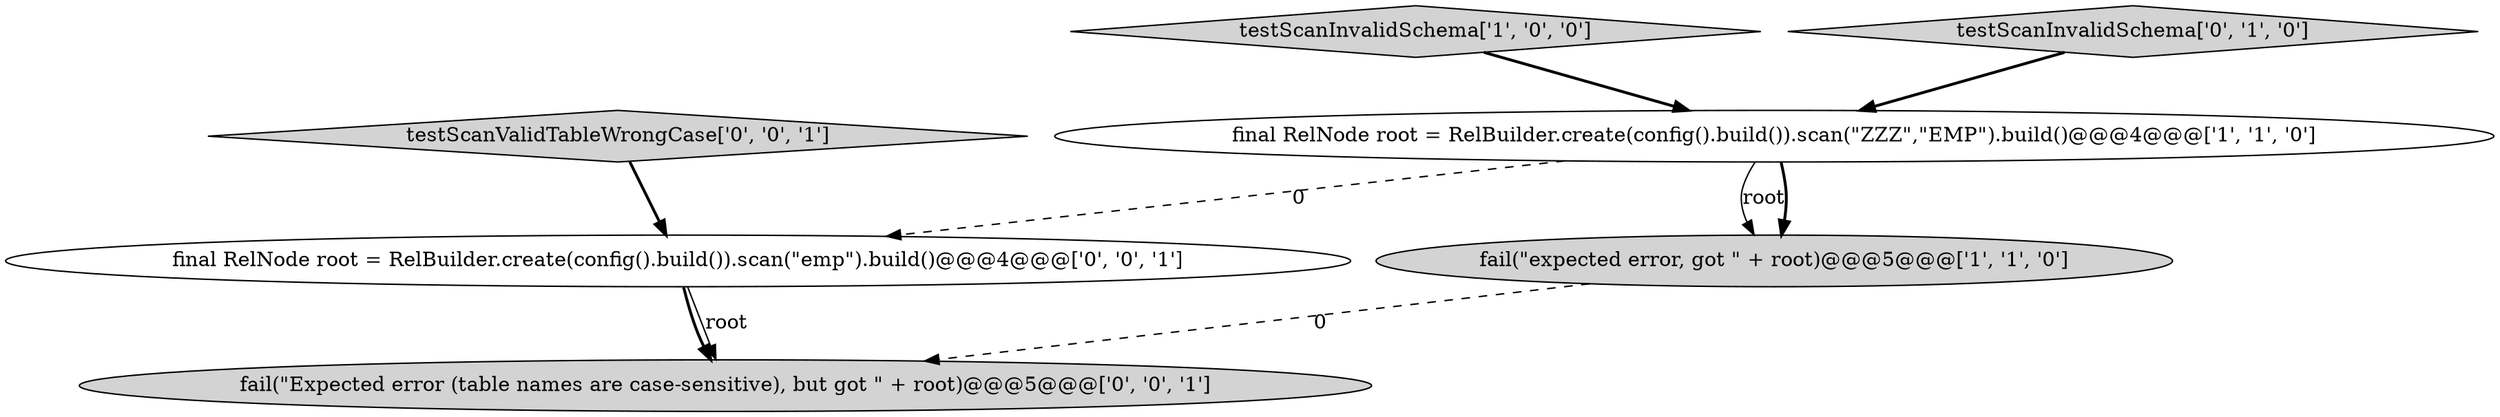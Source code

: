 digraph {
6 [style = filled, label = "fail(\"Expected error (table names are case-sensitive), but got \" + root)@@@5@@@['0', '0', '1']", fillcolor = lightgray, shape = ellipse image = "AAA0AAABBB3BBB"];
2 [style = filled, label = "final RelNode root = RelBuilder.create(config().build()).scan(\"ZZZ\",\"EMP\").build()@@@4@@@['1', '1', '0']", fillcolor = white, shape = ellipse image = "AAA0AAABBB1BBB"];
4 [style = filled, label = "testScanValidTableWrongCase['0', '0', '1']", fillcolor = lightgray, shape = diamond image = "AAA0AAABBB3BBB"];
1 [style = filled, label = "testScanInvalidSchema['1', '0', '0']", fillcolor = lightgray, shape = diamond image = "AAA0AAABBB1BBB"];
0 [style = filled, label = "fail(\"expected error, got \" + root)@@@5@@@['1', '1', '0']", fillcolor = lightgray, shape = ellipse image = "AAA0AAABBB1BBB"];
3 [style = filled, label = "testScanInvalidSchema['0', '1', '0']", fillcolor = lightgray, shape = diamond image = "AAA0AAABBB2BBB"];
5 [style = filled, label = "final RelNode root = RelBuilder.create(config().build()).scan(\"emp\").build()@@@4@@@['0', '0', '1']", fillcolor = white, shape = ellipse image = "AAA0AAABBB3BBB"];
2->0 [style = solid, label="root"];
2->5 [style = dashed, label="0"];
1->2 [style = bold, label=""];
2->0 [style = bold, label=""];
5->6 [style = bold, label=""];
3->2 [style = bold, label=""];
4->5 [style = bold, label=""];
5->6 [style = solid, label="root"];
0->6 [style = dashed, label="0"];
}
